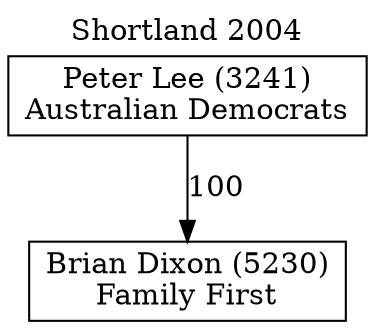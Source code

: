 // House preference flow
digraph "Brian Dixon (5230)_Shortland_2004" {
	graph [label="Shortland 2004" labelloc=t mclimit=10]
	node [shape=box]
	"Brian Dixon (5230)" [label="Brian Dixon (5230)
Family First"]
	"Peter Lee (3241)" [label="Peter Lee (3241)
Australian Democrats"]
	"Peter Lee (3241)" -> "Brian Dixon (5230)" [label=100]
}
